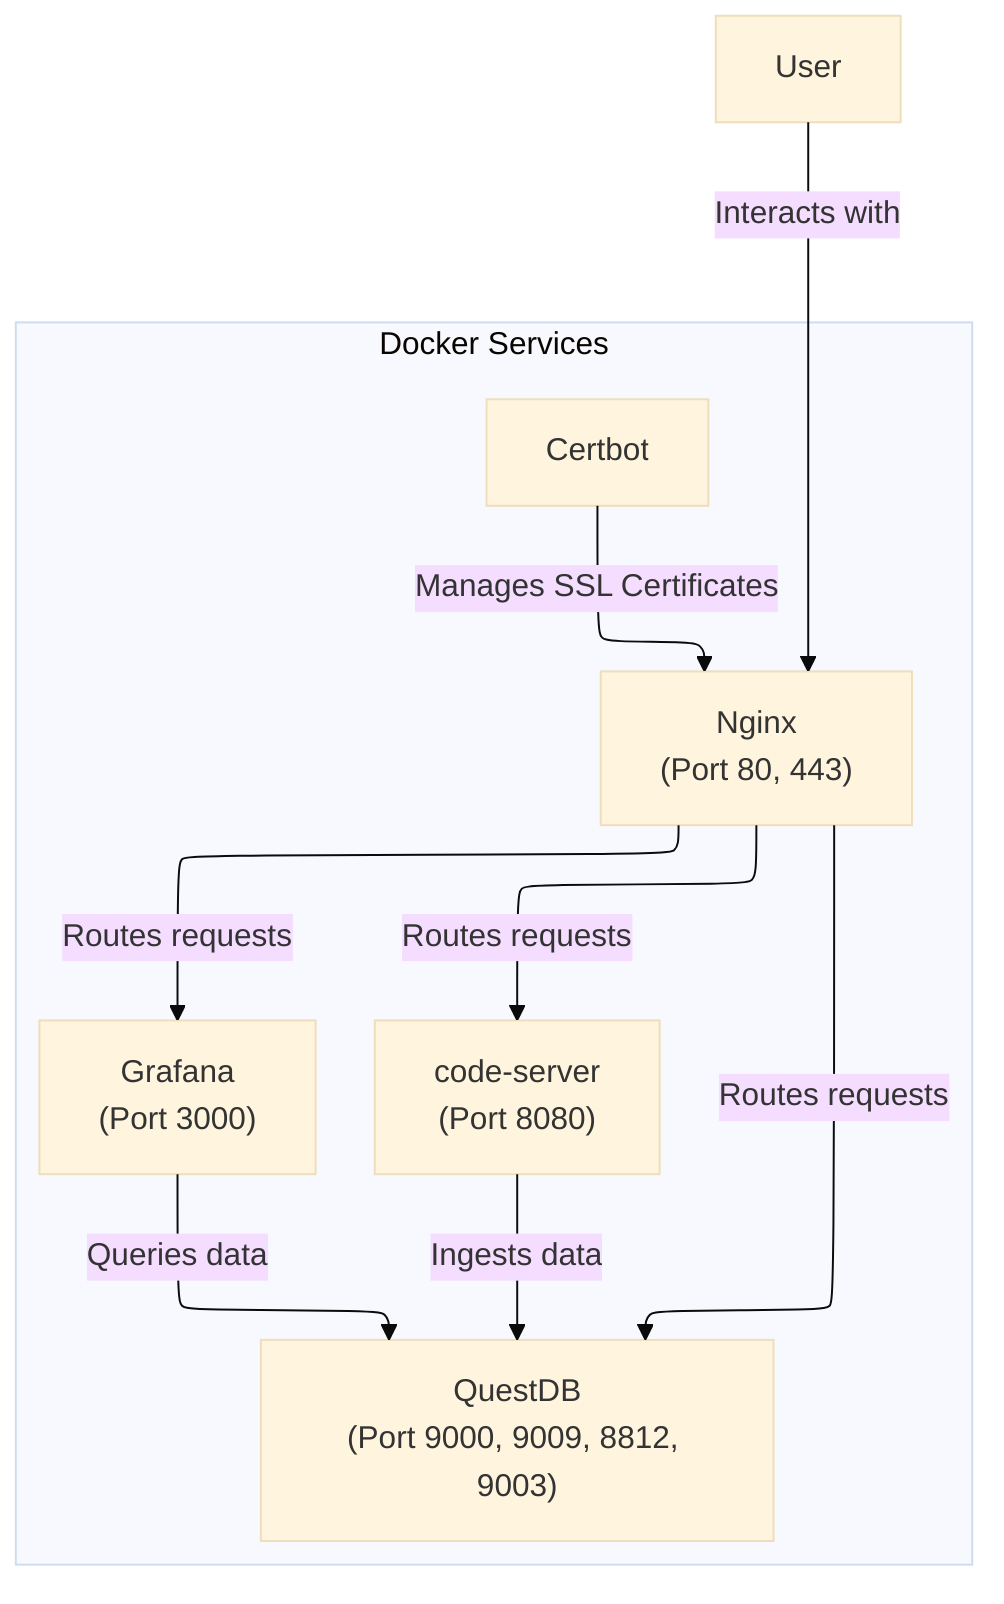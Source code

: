 ---
config:
  look: classic
  theme: base
  layout: elk
---
graph TD
subgraph Docker Services
codeserver["code-server<br>(Port 8080)"]
grafana["Grafana<br>(Port 3000)"]
questdb["QuestDB<br>(Port 9000, 9009, 8812, 9003)"]
nginx["Nginx<br>(Port 80, 443)"]
certbot["Certbot"]
end

User["User<br>"]
User -->|Interacts with| nginx
nginx -->|Routes requests| codeserver
nginx -->|Routes requests| grafana
nginx -->|Routes requests| questdb
codeserver -->|Ingests data| questdb
grafana -->|Queries data| questdb
certbot -->|Manages SSL Certificates| nginx

classDef toDevelop fill:#f9f,stroke:#333,stroke-width:2px;
classDef external fill:#f0f0f0,stroke:#333,stroke-dasharray: 5 5;